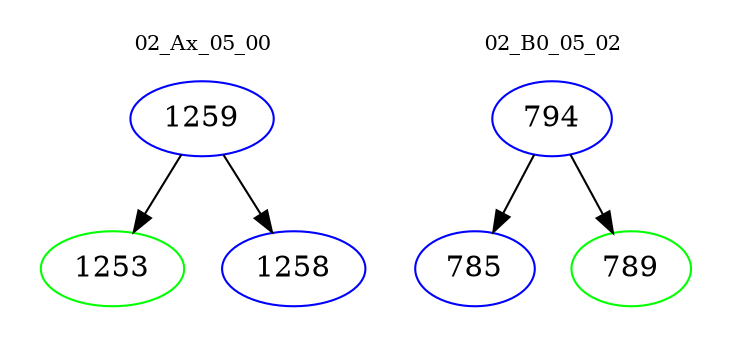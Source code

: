 digraph{
subgraph cluster_0 {
color = white
label = "02_Ax_05_00";
fontsize=10;
T0_1259 [label="1259", color="blue"]
T0_1259 -> T0_1253 [color="black"]
T0_1253 [label="1253", color="green"]
T0_1259 -> T0_1258 [color="black"]
T0_1258 [label="1258", color="blue"]
}
subgraph cluster_1 {
color = white
label = "02_B0_05_02";
fontsize=10;
T1_794 [label="794", color="blue"]
T1_794 -> T1_785 [color="black"]
T1_785 [label="785", color="blue"]
T1_794 -> T1_789 [color="black"]
T1_789 [label="789", color="green"]
}
}
